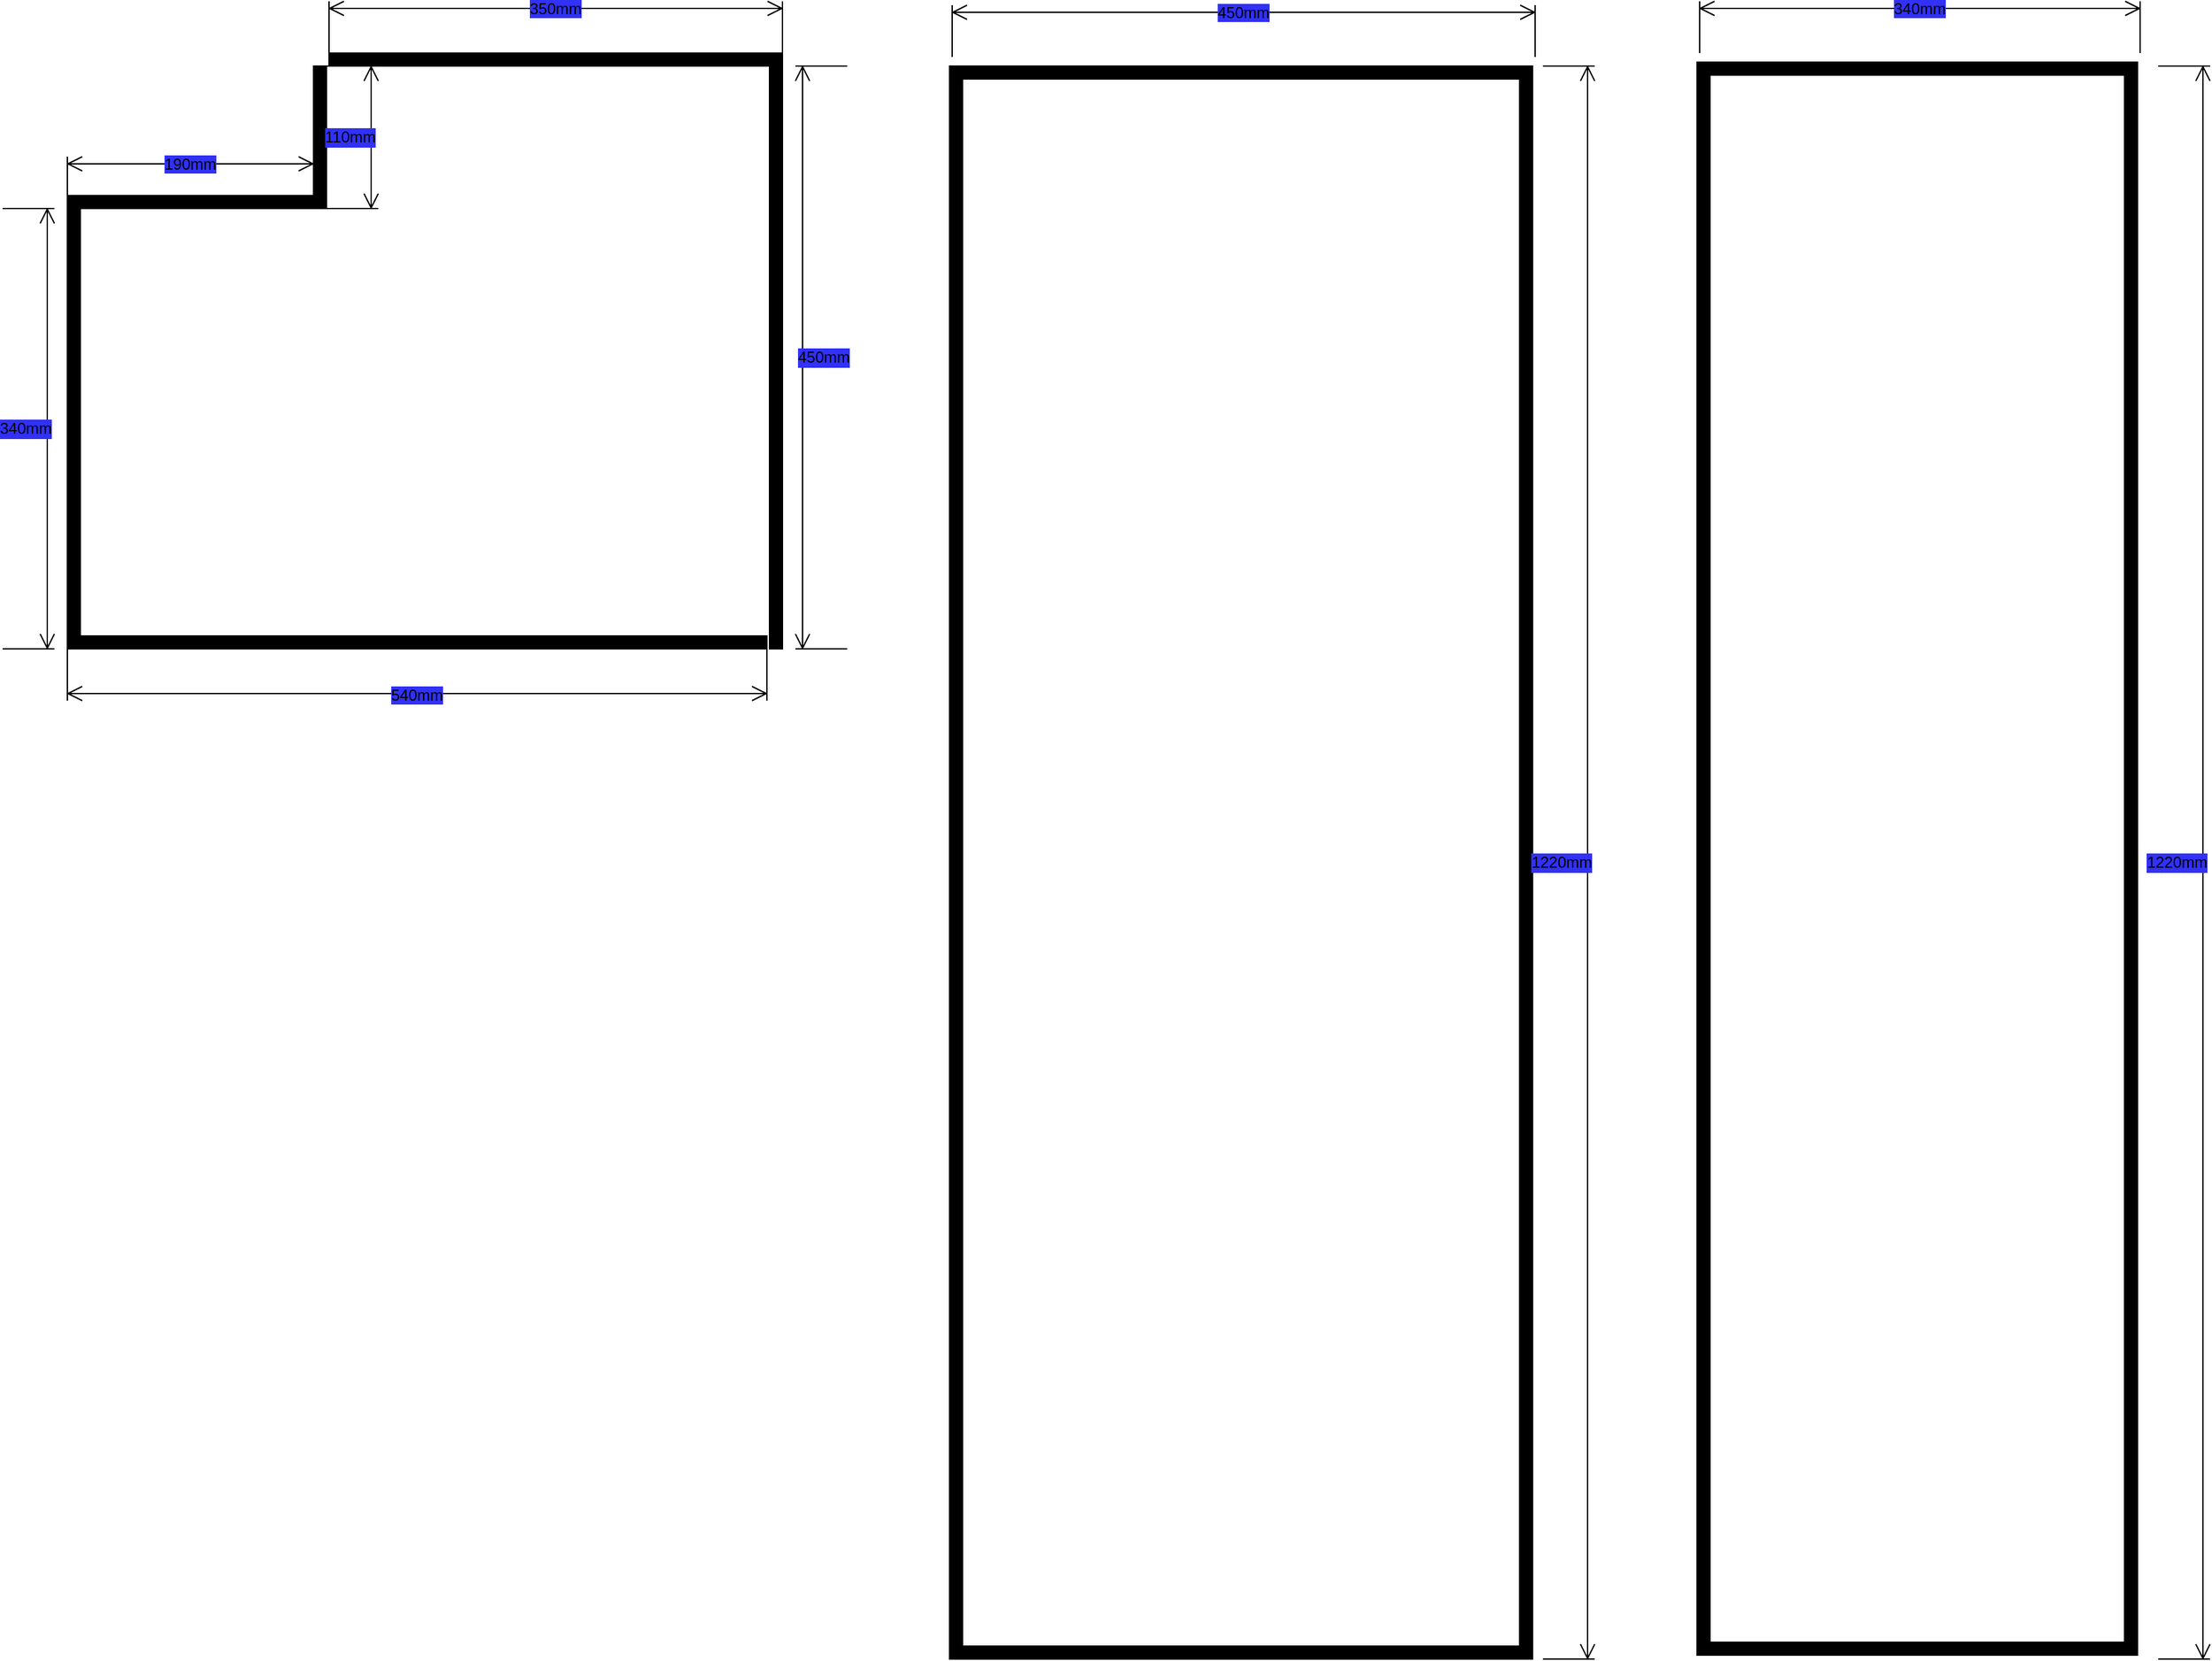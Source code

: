 <mxfile>
    <diagram id="iTziZ2zjsICwaQHbBX4P" name="Page-1">
        <mxGraphModel dx="2310" dy="1378" grid="0" gridSize="10" guides="1" tooltips="1" connect="1" arrows="1" fold="1" page="0" pageScale="1" pageWidth="827" pageHeight="1169" math="0" shadow="0">
            <root>
                <mxCell id="0"/>
                <mxCell id="1" parent="0"/>
                <mxCell id="59" value="" style="verticalLabelPosition=bottom;html=1;verticalAlign=top;align=center;shape=mxgraph.floorplan.wallCorner;fillColor=#000000;direction=north" parent="1" vertex="1">
                    <mxGeometry x="80" y="360" width="540" height="340" as="geometry"/>
                </mxCell>
                <mxCell id="60" value="540mm" style="shape=dimension;whiteSpace=wrap;html=1;align=center;points=[];verticalAlign=bottom;spacingBottom=-5;labelBackgroundColor=#3131F7;" parent="1" vertex="1">
                    <mxGeometry x="80" y="700" width="540" height="40" as="geometry"/>
                </mxCell>
                <mxCell id="62" value="340mm" style="shape=dimension;direction=north;whiteSpace=wrap;html=1;align=right;points=[];verticalAlign=middle;labelBackgroundColor=#3131F7;" parent="1" vertex="1">
                    <mxGeometry x="30" y="360" width="40" height="340" as="geometry"/>
                </mxCell>
                <mxCell id="63" value="" style="verticalLabelPosition=bottom;html=1;verticalAlign=top;align=center;shape=mxgraph.floorplan.wall;fillColor=#000000;direction=south;rotation=-90;" parent="1" vertex="1">
                    <mxGeometry x="170" y="260" width="10" height="190" as="geometry"/>
                </mxCell>
                <mxCell id="64" value="" style="verticalLabelPosition=bottom;html=1;verticalAlign=top;align=center;shape=mxgraph.floorplan.wall;fillColor=#000000;direction=south;" parent="1" vertex="1">
                    <mxGeometry x="622" y="250" width="10" height="450" as="geometry"/>
                </mxCell>
                <mxCell id="65" value="" style="verticalLabelPosition=bottom;html=1;verticalAlign=top;align=center;shape=mxgraph.floorplan.wall;fillColor=#000000;direction=south;" parent="1" vertex="1">
                    <mxGeometry x="270" y="250" width="10" height="110" as="geometry"/>
                </mxCell>
                <mxCell id="66" value="" style="verticalLabelPosition=bottom;html=1;verticalAlign=top;align=center;shape=mxgraph.floorplan.wall;fillColor=#000000;" parent="1" vertex="1">
                    <mxGeometry x="282" y="240" width="350" height="10" as="geometry"/>
                </mxCell>
                <mxCell id="67" value="350mm" style="shape=dimension;direction=west;whiteSpace=wrap;html=1;align=center;points=[];verticalAlign=top;spacingTop=-8;labelBackgroundColor=#3131F7;" parent="1" vertex="1">
                    <mxGeometry x="282" y="200" width="350" height="40" as="geometry"/>
                </mxCell>
                <mxCell id="68" value="190mm" style="shape=dimension;direction=west;whiteSpace=wrap;html=1;align=center;points=[];verticalAlign=top;spacingTop=-8;labelBackgroundColor=#3131F7;" parent="1" vertex="1">
                    <mxGeometry x="80" y="320" width="190" height="40" as="geometry"/>
                </mxCell>
                <mxCell id="70" value="110mm" style="shape=dimension;direction=north;whiteSpace=wrap;html=1;align=right;points=[];verticalAlign=middle;labelBackgroundColor=#3131F7;" parent="1" vertex="1">
                    <mxGeometry x="280" y="250" width="40" height="110" as="geometry"/>
                </mxCell>
                <mxCell id="71" value="450mm" style="shape=dimension;direction=south;whiteSpace=wrap;html=1;align=left;points=[];verticalAlign=middle;labelBackgroundColor=#3131F7;" parent="1" vertex="1">
                    <mxGeometry x="642" y="250" width="40" height="450" as="geometry"/>
                </mxCell>
                <mxCell id="81" value="" style="verticalLabelPosition=bottom;html=1;verticalAlign=top;align=center;shape=mxgraph.floorplan.room;fillColor=strokeColor;" vertex="1" parent="1">
                    <mxGeometry x="761" y="250" width="450" height="1230" as="geometry"/>
                </mxCell>
                <mxCell id="82" value="450mm" style="shape=dimension;direction=west;whiteSpace=wrap;html=1;align=center;points=[];verticalAlign=top;spacingTop=-8;labelBackgroundColor=#3131F7;" vertex="1" parent="1">
                    <mxGeometry x="763" y="203" width="450" height="40" as="geometry"/>
                </mxCell>
                <mxCell id="83" value="1220mm" style="shape=dimension;direction=north;whiteSpace=wrap;html=1;align=right;points=[];verticalAlign=middle;labelBackgroundColor=#3131F7;" vertex="1" parent="1">
                    <mxGeometry x="1219" y="250" width="40" height="1230" as="geometry"/>
                </mxCell>
                <mxCell id="84" value="340mm" style="shape=dimension;direction=west;whiteSpace=wrap;html=1;align=center;points=[];verticalAlign=top;spacingTop=-8;labelBackgroundColor=#3131F7;" vertex="1" parent="1">
                    <mxGeometry x="1340" y="200" width="340" height="40" as="geometry"/>
                </mxCell>
                <mxCell id="85" value="1220mm" style="shape=dimension;direction=north;whiteSpace=wrap;html=1;align=right;points=[];verticalAlign=middle;labelBackgroundColor=#3131F7;" vertex="1" parent="1">
                    <mxGeometry x="1694" y="250" width="40" height="1230" as="geometry"/>
                </mxCell>
                <mxCell id="86" value="" style="verticalLabelPosition=bottom;html=1;verticalAlign=top;align=center;shape=mxgraph.floorplan.room;fillColor=strokeColor;" vertex="1" parent="1">
                    <mxGeometry x="1338" y="247" width="340" height="1230" as="geometry"/>
                </mxCell>
            </root>
        </mxGraphModel>
    </diagram>
</mxfile>
